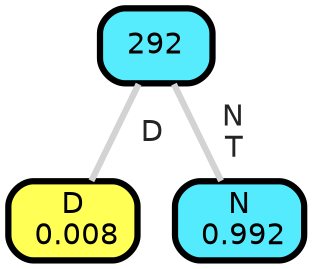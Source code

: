 graph Tree {
node [shape=box, style="filled, rounded",color="black",penwidth="3",fontcolor="black",                 fontname=helvetica] ;
graph [ranksep="0 equally", splines=straight,                 bgcolor=transparent, dpi=200] ;
edge [fontname=helvetica, fontweight=bold,fontcolor=grey14,color=lightgray] ;
0 [label="D
 0.008", fillcolor="#ffff55"] ;
1 [label="292", fillcolor="#56ebfd"] ;
2 [label="N
 0.992", fillcolor="#55ebff"] ;
1 -- 0 [label=" D",penwidth=3] ;
1 -- 2 [label=" N\n T",penwidth=3] ;
{rank = same;}}
